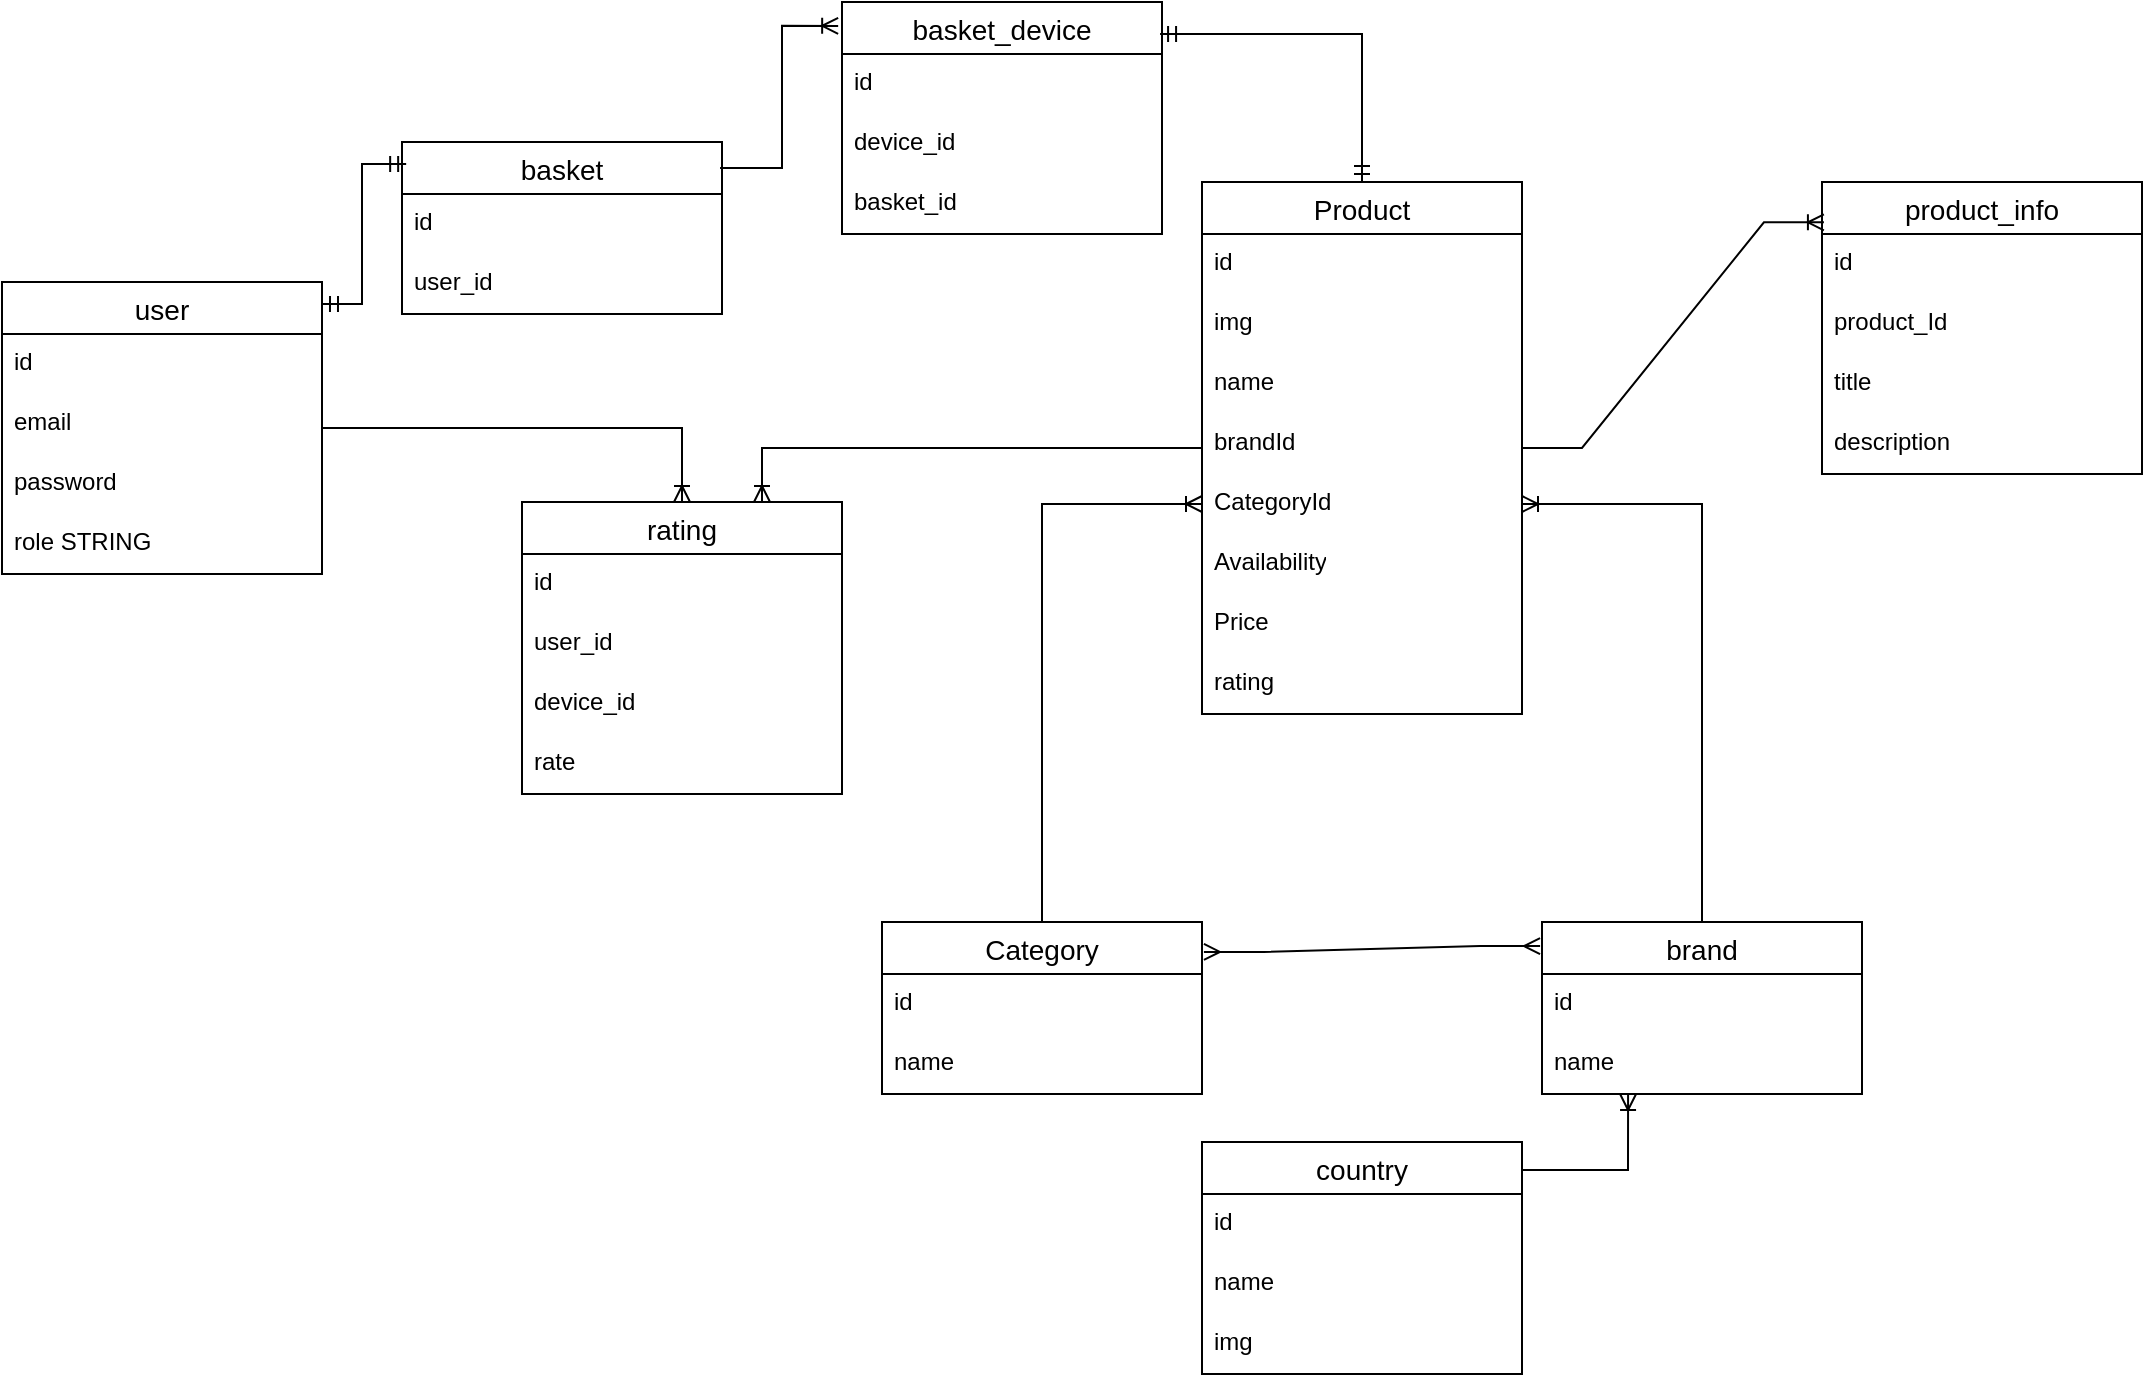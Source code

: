 <mxfile version="24.6.4" type="device">
  <diagram name="Page-1" id="e56a1550-8fbb-45ad-956c-1786394a9013">
    <mxGraphModel dx="1098" dy="820" grid="1" gridSize="10" guides="1" tooltips="1" connect="1" arrows="1" fold="1" page="1" pageScale="1" pageWidth="1100" pageHeight="850" background="none" math="0" shadow="0">
      <root>
        <mxCell id="0" />
        <mxCell id="1" parent="0" />
        <mxCell id="u2C4JE_ePyd39WpZM0g2-27" value="user" style="swimlane;fontStyle=0;childLayout=stackLayout;horizontal=1;startSize=26;horizontalStack=0;resizeParent=1;resizeParentMax=0;resizeLast=0;collapsible=1;marginBottom=0;align=center;fontSize=14;" parent="1" vertex="1">
          <mxGeometry x="380" y="310" width="160" height="146" as="geometry" />
        </mxCell>
        <mxCell id="u2C4JE_ePyd39WpZM0g2-28" value="id" style="text;strokeColor=none;fillColor=none;spacingLeft=4;spacingRight=4;overflow=hidden;rotatable=0;points=[[0,0.5],[1,0.5]];portConstraint=eastwest;fontSize=12;whiteSpace=wrap;html=1;" parent="u2C4JE_ePyd39WpZM0g2-27" vertex="1">
          <mxGeometry y="26" width="160" height="30" as="geometry" />
        </mxCell>
        <mxCell id="u2C4JE_ePyd39WpZM0g2-29" value="email" style="text;strokeColor=none;fillColor=none;spacingLeft=4;spacingRight=4;overflow=hidden;rotatable=0;points=[[0,0.5],[1,0.5]];portConstraint=eastwest;fontSize=12;whiteSpace=wrap;html=1;" parent="u2C4JE_ePyd39WpZM0g2-27" vertex="1">
          <mxGeometry y="56" width="160" height="30" as="geometry" />
        </mxCell>
        <mxCell id="u2C4JE_ePyd39WpZM0g2-30" value="password" style="text;strokeColor=none;fillColor=none;spacingLeft=4;spacingRight=4;overflow=hidden;rotatable=0;points=[[0,0.5],[1,0.5]];portConstraint=eastwest;fontSize=12;whiteSpace=wrap;html=1;" parent="u2C4JE_ePyd39WpZM0g2-27" vertex="1">
          <mxGeometry y="86" width="160" height="30" as="geometry" />
        </mxCell>
        <mxCell id="u2C4JE_ePyd39WpZM0g2-32" value="role STRING" style="text;strokeColor=none;fillColor=none;spacingLeft=4;spacingRight=4;overflow=hidden;rotatable=0;points=[[0,0.5],[1,0.5]];portConstraint=eastwest;fontSize=12;whiteSpace=wrap;html=1;" parent="u2C4JE_ePyd39WpZM0g2-27" vertex="1">
          <mxGeometry y="116" width="160" height="30" as="geometry" />
        </mxCell>
        <mxCell id="u2C4JE_ePyd39WpZM0g2-33" value="basket" style="swimlane;fontStyle=0;childLayout=stackLayout;horizontal=1;startSize=26;horizontalStack=0;resizeParent=1;resizeParentMax=0;resizeLast=0;collapsible=1;marginBottom=0;align=center;fontSize=14;" parent="1" vertex="1">
          <mxGeometry x="580" y="240" width="160" height="86" as="geometry" />
        </mxCell>
        <mxCell id="u2C4JE_ePyd39WpZM0g2-34" value="id" style="text;strokeColor=none;fillColor=none;spacingLeft=4;spacingRight=4;overflow=hidden;rotatable=0;points=[[0,0.5],[1,0.5]];portConstraint=eastwest;fontSize=12;whiteSpace=wrap;html=1;" parent="u2C4JE_ePyd39WpZM0g2-33" vertex="1">
          <mxGeometry y="26" width="160" height="30" as="geometry" />
        </mxCell>
        <mxCell id="u2C4JE_ePyd39WpZM0g2-35" value="user_id" style="text;strokeColor=none;fillColor=none;spacingLeft=4;spacingRight=4;overflow=hidden;rotatable=0;points=[[0,0.5],[1,0.5]];portConstraint=eastwest;fontSize=12;whiteSpace=wrap;html=1;" parent="u2C4JE_ePyd39WpZM0g2-33" vertex="1">
          <mxGeometry y="56" width="160" height="30" as="geometry" />
        </mxCell>
        <mxCell id="u2C4JE_ePyd39WpZM0g2-38" value="" style="edgeStyle=orthogonalEdgeStyle;fontSize=12;html=1;endArrow=ERmandOne;startArrow=ERmandOne;rounded=0;entryX=0.013;entryY=0.128;entryDx=0;entryDy=0;entryPerimeter=0;exitX=1;exitY=0.075;exitDx=0;exitDy=0;exitPerimeter=0;" parent="1" source="u2C4JE_ePyd39WpZM0g2-27" target="u2C4JE_ePyd39WpZM0g2-33" edge="1">
          <mxGeometry width="100" height="100" relative="1" as="geometry">
            <mxPoint x="420" y="463" as="sourcePoint" />
            <mxPoint x="520" y="363" as="targetPoint" />
          </mxGeometry>
        </mxCell>
        <mxCell id="u2C4JE_ePyd39WpZM0g2-39" value="Product" style="swimlane;fontStyle=0;childLayout=stackLayout;horizontal=1;startSize=26;horizontalStack=0;resizeParent=1;resizeParentMax=0;resizeLast=0;collapsible=1;marginBottom=0;align=center;fontSize=14;" parent="1" vertex="1">
          <mxGeometry x="980" y="260" width="160" height="266" as="geometry" />
        </mxCell>
        <mxCell id="u2C4JE_ePyd39WpZM0g2-40" value="id" style="text;strokeColor=none;fillColor=none;spacingLeft=4;spacingRight=4;overflow=hidden;rotatable=0;points=[[0,0.5],[1,0.5]];portConstraint=eastwest;fontSize=12;whiteSpace=wrap;html=1;" parent="u2C4JE_ePyd39WpZM0g2-39" vertex="1">
          <mxGeometry y="26" width="160" height="30" as="geometry" />
        </mxCell>
        <mxCell id="u2C4JE_ePyd39WpZM0g2-47" value="img" style="text;strokeColor=none;fillColor=none;spacingLeft=4;spacingRight=4;overflow=hidden;rotatable=0;points=[[0,0.5],[1,0.5]];portConstraint=eastwest;fontSize=12;whiteSpace=wrap;html=1;" parent="u2C4JE_ePyd39WpZM0g2-39" vertex="1">
          <mxGeometry y="56" width="160" height="30" as="geometry" />
        </mxCell>
        <mxCell id="u2C4JE_ePyd39WpZM0g2-41" value="name" style="text;strokeColor=none;fillColor=none;spacingLeft=4;spacingRight=4;overflow=hidden;rotatable=0;points=[[0,0.5],[1,0.5]];portConstraint=eastwest;fontSize=12;whiteSpace=wrap;html=1;" parent="u2C4JE_ePyd39WpZM0g2-39" vertex="1">
          <mxGeometry y="86" width="160" height="30" as="geometry" />
        </mxCell>
        <mxCell id="u2C4JE_ePyd39WpZM0g2-42" value="brandId" style="text;strokeColor=none;fillColor=none;spacingLeft=4;spacingRight=4;overflow=hidden;rotatable=0;points=[[0,0.5],[1,0.5]];portConstraint=eastwest;fontSize=12;whiteSpace=wrap;html=1;" parent="u2C4JE_ePyd39WpZM0g2-39" vertex="1">
          <mxGeometry y="116" width="160" height="30" as="geometry" />
        </mxCell>
        <mxCell id="u2C4JE_ePyd39WpZM0g2-57" value="CategoryId" style="text;strokeColor=none;fillColor=none;spacingLeft=4;spacingRight=4;overflow=hidden;rotatable=0;points=[[0,0.5],[1,0.5]];portConstraint=eastwest;fontSize=12;whiteSpace=wrap;html=1;" parent="u2C4JE_ePyd39WpZM0g2-39" vertex="1">
          <mxGeometry y="146" width="160" height="30" as="geometry" />
        </mxCell>
        <mxCell id="u2C4JE_ePyd39WpZM0g2-44" value="Availability" style="text;strokeColor=none;fillColor=none;spacingLeft=4;spacingRight=4;overflow=hidden;rotatable=0;points=[[0,0.5],[1,0.5]];portConstraint=eastwest;fontSize=12;whiteSpace=wrap;html=1;" parent="u2C4JE_ePyd39WpZM0g2-39" vertex="1">
          <mxGeometry y="176" width="160" height="30" as="geometry" />
        </mxCell>
        <mxCell id="u2C4JE_ePyd39WpZM0g2-46" value="Price" style="text;strokeColor=none;fillColor=none;spacingLeft=4;spacingRight=4;overflow=hidden;rotatable=0;points=[[0,0.5],[1,0.5]];portConstraint=eastwest;fontSize=12;whiteSpace=wrap;html=1;" parent="u2C4JE_ePyd39WpZM0g2-39" vertex="1">
          <mxGeometry y="206" width="160" height="30" as="geometry" />
        </mxCell>
        <mxCell id="u2C4JE_ePyd39WpZM0g2-80" value="rating" style="text;strokeColor=none;fillColor=none;spacingLeft=4;spacingRight=4;overflow=hidden;rotatable=0;points=[[0,0.5],[1,0.5]];portConstraint=eastwest;fontSize=12;whiteSpace=wrap;html=1;" parent="u2C4JE_ePyd39WpZM0g2-39" vertex="1">
          <mxGeometry y="236" width="160" height="30" as="geometry" />
        </mxCell>
        <mxCell id="u2C4JE_ePyd39WpZM0g2-48" value="Category" style="swimlane;fontStyle=0;childLayout=stackLayout;horizontal=1;startSize=26;horizontalStack=0;resizeParent=1;resizeParentMax=0;resizeLast=0;collapsible=1;marginBottom=0;align=center;fontSize=14;" parent="1" vertex="1">
          <mxGeometry x="820" y="630" width="160" height="86" as="geometry" />
        </mxCell>
        <mxCell id="u2C4JE_ePyd39WpZM0g2-61" value="id" style="text;strokeColor=none;fillColor=none;spacingLeft=4;spacingRight=4;overflow=hidden;rotatable=0;points=[[0,0.5],[1,0.5]];portConstraint=eastwest;fontSize=12;whiteSpace=wrap;html=1;" parent="u2C4JE_ePyd39WpZM0g2-48" vertex="1">
          <mxGeometry y="26" width="160" height="30" as="geometry" />
        </mxCell>
        <mxCell id="u2C4JE_ePyd39WpZM0g2-66" value="name" style="text;strokeColor=none;fillColor=none;spacingLeft=4;spacingRight=4;overflow=hidden;rotatable=0;points=[[0,0.5],[1,0.5]];portConstraint=eastwest;fontSize=12;whiteSpace=wrap;html=1;" parent="u2C4JE_ePyd39WpZM0g2-48" vertex="1">
          <mxGeometry y="56" width="160" height="30" as="geometry" />
        </mxCell>
        <mxCell id="u2C4JE_ePyd39WpZM0g2-52" value="brand" style="swimlane;fontStyle=0;childLayout=stackLayout;horizontal=1;startSize=26;horizontalStack=0;resizeParent=1;resizeParentMax=0;resizeLast=0;collapsible=1;marginBottom=0;align=center;fontSize=14;" parent="1" vertex="1">
          <mxGeometry x="1150" y="630" width="160" height="86" as="geometry" />
        </mxCell>
        <mxCell id="u2C4JE_ePyd39WpZM0g2-53" value="id" style="text;strokeColor=none;fillColor=none;spacingLeft=4;spacingRight=4;overflow=hidden;rotatable=0;points=[[0,0.5],[1,0.5]];portConstraint=eastwest;fontSize=12;whiteSpace=wrap;html=1;" parent="u2C4JE_ePyd39WpZM0g2-52" vertex="1">
          <mxGeometry y="26" width="160" height="30" as="geometry" />
        </mxCell>
        <mxCell id="u2C4JE_ePyd39WpZM0g2-54" value="name" style="text;strokeColor=none;fillColor=none;spacingLeft=4;spacingRight=4;overflow=hidden;rotatable=0;points=[[0,0.5],[1,0.5]];portConstraint=eastwest;fontSize=12;whiteSpace=wrap;html=1;" parent="u2C4JE_ePyd39WpZM0g2-52" vertex="1">
          <mxGeometry y="56" width="160" height="30" as="geometry" />
        </mxCell>
        <mxCell id="u2C4JE_ePyd39WpZM0g2-64" value="" style="edgeStyle=orthogonalEdgeStyle;fontSize=12;html=1;endArrow=ERoneToMany;rounded=0;entryX=0;entryY=0.5;entryDx=0;entryDy=0;exitX=0.5;exitY=0;exitDx=0;exitDy=0;" parent="1" source="u2C4JE_ePyd39WpZM0g2-48" target="u2C4JE_ePyd39WpZM0g2-57" edge="1">
          <mxGeometry width="100" height="100" relative="1" as="geometry">
            <mxPoint x="820" y="573" as="sourcePoint" />
            <mxPoint x="900" y="460" as="targetPoint" />
          </mxGeometry>
        </mxCell>
        <mxCell id="u2C4JE_ePyd39WpZM0g2-65" value="" style="edgeStyle=orthogonalEdgeStyle;fontSize=12;html=1;endArrow=ERoneToMany;rounded=0;exitX=0.5;exitY=0;exitDx=0;exitDy=0;entryX=1;entryY=0.5;entryDx=0;entryDy=0;" parent="1" source="u2C4JE_ePyd39WpZM0g2-52" target="u2C4JE_ePyd39WpZM0g2-57" edge="1">
          <mxGeometry width="100" height="100" relative="1" as="geometry">
            <mxPoint x="1140" y="600" as="sourcePoint" />
            <mxPoint x="1240" y="500" as="targetPoint" />
          </mxGeometry>
        </mxCell>
        <mxCell id="u2C4JE_ePyd39WpZM0g2-67" value="" style="edgeStyle=entityRelationEdgeStyle;fontSize=12;html=1;endArrow=ERmany;startArrow=ERmany;rounded=0;exitX=1.006;exitY=0.174;exitDx=0;exitDy=0;exitPerimeter=0;entryX=-0.006;entryY=0.14;entryDx=0;entryDy=0;entryPerimeter=0;" parent="1" source="u2C4JE_ePyd39WpZM0g2-48" target="u2C4JE_ePyd39WpZM0g2-52" edge="1">
          <mxGeometry width="100" height="100" relative="1" as="geometry">
            <mxPoint x="1000" y="660" as="sourcePoint" />
            <mxPoint x="1100" y="560" as="targetPoint" />
          </mxGeometry>
        </mxCell>
        <mxCell id="u2C4JE_ePyd39WpZM0g2-68" value="product_info" style="swimlane;fontStyle=0;childLayout=stackLayout;horizontal=1;startSize=26;horizontalStack=0;resizeParent=1;resizeParentMax=0;resizeLast=0;collapsible=1;marginBottom=0;align=center;fontSize=14;" parent="1" vertex="1">
          <mxGeometry x="1290" y="260" width="160" height="146" as="geometry" />
        </mxCell>
        <mxCell id="u2C4JE_ePyd39WpZM0g2-69" value="id" style="text;strokeColor=none;fillColor=none;spacingLeft=4;spacingRight=4;overflow=hidden;rotatable=0;points=[[0,0.5],[1,0.5]];portConstraint=eastwest;fontSize=12;whiteSpace=wrap;html=1;" parent="u2C4JE_ePyd39WpZM0g2-68" vertex="1">
          <mxGeometry y="26" width="160" height="30" as="geometry" />
        </mxCell>
        <mxCell id="u2C4JE_ePyd39WpZM0g2-70" value="product_Id" style="text;strokeColor=none;fillColor=none;spacingLeft=4;spacingRight=4;overflow=hidden;rotatable=0;points=[[0,0.5],[1,0.5]];portConstraint=eastwest;fontSize=12;whiteSpace=wrap;html=1;" parent="u2C4JE_ePyd39WpZM0g2-68" vertex="1">
          <mxGeometry y="56" width="160" height="30" as="geometry" />
        </mxCell>
        <mxCell id="u2C4JE_ePyd39WpZM0g2-71" value="title" style="text;strokeColor=none;fillColor=none;spacingLeft=4;spacingRight=4;overflow=hidden;rotatable=0;points=[[0,0.5],[1,0.5]];portConstraint=eastwest;fontSize=12;whiteSpace=wrap;html=1;" parent="u2C4JE_ePyd39WpZM0g2-68" vertex="1">
          <mxGeometry y="86" width="160" height="30" as="geometry" />
        </mxCell>
        <mxCell id="u2C4JE_ePyd39WpZM0g2-73" value="description" style="text;strokeColor=none;fillColor=none;spacingLeft=4;spacingRight=4;overflow=hidden;rotatable=0;points=[[0,0.5],[1,0.5]];portConstraint=eastwest;fontSize=12;whiteSpace=wrap;html=1;" parent="u2C4JE_ePyd39WpZM0g2-68" vertex="1">
          <mxGeometry y="116" width="160" height="30" as="geometry" />
        </mxCell>
        <mxCell id="u2C4JE_ePyd39WpZM0g2-72" value="" style="edgeStyle=entityRelationEdgeStyle;fontSize=12;html=1;endArrow=ERoneToMany;rounded=0;entryX=0.006;entryY=0.138;entryDx=0;entryDy=0;entryPerimeter=0;" parent="1" source="u2C4JE_ePyd39WpZM0g2-39" target="u2C4JE_ePyd39WpZM0g2-68" edge="1">
          <mxGeometry width="100" height="100" relative="1" as="geometry">
            <mxPoint x="1200" y="420" as="sourcePoint" />
            <mxPoint x="1300" y="320" as="targetPoint" />
          </mxGeometry>
        </mxCell>
        <mxCell id="u2C4JE_ePyd39WpZM0g2-74" value="basket_device" style="swimlane;fontStyle=0;childLayout=stackLayout;horizontal=1;startSize=26;horizontalStack=0;resizeParent=1;resizeParentMax=0;resizeLast=0;collapsible=1;marginBottom=0;align=center;fontSize=14;" parent="1" vertex="1">
          <mxGeometry x="800" y="170" width="160" height="116" as="geometry" />
        </mxCell>
        <mxCell id="u2C4JE_ePyd39WpZM0g2-75" value="id" style="text;strokeColor=none;fillColor=none;spacingLeft=4;spacingRight=4;overflow=hidden;rotatable=0;points=[[0,0.5],[1,0.5]];portConstraint=eastwest;fontSize=12;whiteSpace=wrap;html=1;" parent="u2C4JE_ePyd39WpZM0g2-74" vertex="1">
          <mxGeometry y="26" width="160" height="30" as="geometry" />
        </mxCell>
        <mxCell id="u2C4JE_ePyd39WpZM0g2-76" value="device_id" style="text;strokeColor=none;fillColor=none;spacingLeft=4;spacingRight=4;overflow=hidden;rotatable=0;points=[[0,0.5],[1,0.5]];portConstraint=eastwest;fontSize=12;whiteSpace=wrap;html=1;" parent="u2C4JE_ePyd39WpZM0g2-74" vertex="1">
          <mxGeometry y="56" width="160" height="30" as="geometry" />
        </mxCell>
        <mxCell id="u2C4JE_ePyd39WpZM0g2-77" value="basket_id" style="text;strokeColor=none;fillColor=none;spacingLeft=4;spacingRight=4;overflow=hidden;rotatable=0;points=[[0,0.5],[1,0.5]];portConstraint=eastwest;fontSize=12;whiteSpace=wrap;html=1;" parent="u2C4JE_ePyd39WpZM0g2-74" vertex="1">
          <mxGeometry y="86" width="160" height="30" as="geometry" />
        </mxCell>
        <mxCell id="u2C4JE_ePyd39WpZM0g2-78" value="" style="edgeStyle=orthogonalEdgeStyle;fontSize=12;html=1;endArrow=ERoneToMany;rounded=0;exitX=0.994;exitY=0.151;exitDx=0;exitDy=0;exitPerimeter=0;entryX=-0.012;entryY=0.103;entryDx=0;entryDy=0;entryPerimeter=0;" parent="1" source="u2C4JE_ePyd39WpZM0g2-33" target="u2C4JE_ePyd39WpZM0g2-74" edge="1">
          <mxGeometry width="100" height="100" relative="1" as="geometry">
            <mxPoint x="640" y="276" as="sourcePoint" />
            <mxPoint x="740" y="176" as="targetPoint" />
          </mxGeometry>
        </mxCell>
        <mxCell id="u2C4JE_ePyd39WpZM0g2-79" value="" style="edgeStyle=orthogonalEdgeStyle;fontSize=12;html=1;endArrow=ERmandOne;startArrow=ERmandOne;rounded=0;exitX=0.994;exitY=0.138;exitDx=0;exitDy=0;exitPerimeter=0;entryX=0.5;entryY=0;entryDx=0;entryDy=0;" parent="1" source="u2C4JE_ePyd39WpZM0g2-74" target="u2C4JE_ePyd39WpZM0g2-39" edge="1">
          <mxGeometry width="100" height="100" relative="1" as="geometry">
            <mxPoint x="940" y="220" as="sourcePoint" />
            <mxPoint x="1040" y="120" as="targetPoint" />
          </mxGeometry>
        </mxCell>
        <mxCell id="u2C4JE_ePyd39WpZM0g2-81" value="rating" style="swimlane;fontStyle=0;childLayout=stackLayout;horizontal=1;startSize=26;horizontalStack=0;resizeParent=1;resizeParentMax=0;resizeLast=0;collapsible=1;marginBottom=0;align=center;fontSize=14;" parent="1" vertex="1">
          <mxGeometry x="640" y="420" width="160" height="146" as="geometry" />
        </mxCell>
        <mxCell id="u2C4JE_ePyd39WpZM0g2-82" value="id" style="text;strokeColor=none;fillColor=none;spacingLeft=4;spacingRight=4;overflow=hidden;rotatable=0;points=[[0,0.5],[1,0.5]];portConstraint=eastwest;fontSize=12;whiteSpace=wrap;html=1;" parent="u2C4JE_ePyd39WpZM0g2-81" vertex="1">
          <mxGeometry y="26" width="160" height="30" as="geometry" />
        </mxCell>
        <mxCell id="u2C4JE_ePyd39WpZM0g2-83" value="user_id" style="text;strokeColor=none;fillColor=none;spacingLeft=4;spacingRight=4;overflow=hidden;rotatable=0;points=[[0,0.5],[1,0.5]];portConstraint=eastwest;fontSize=12;whiteSpace=wrap;html=1;" parent="u2C4JE_ePyd39WpZM0g2-81" vertex="1">
          <mxGeometry y="56" width="160" height="30" as="geometry" />
        </mxCell>
        <mxCell id="u2C4JE_ePyd39WpZM0g2-86" value="device_id" style="text;strokeColor=none;fillColor=none;spacingLeft=4;spacingRight=4;overflow=hidden;rotatable=0;points=[[0,0.5],[1,0.5]];portConstraint=eastwest;fontSize=12;whiteSpace=wrap;html=1;" parent="u2C4JE_ePyd39WpZM0g2-81" vertex="1">
          <mxGeometry y="86" width="160" height="30" as="geometry" />
        </mxCell>
        <mxCell id="u2C4JE_ePyd39WpZM0g2-84" value="rate" style="text;strokeColor=none;fillColor=none;spacingLeft=4;spacingRight=4;overflow=hidden;rotatable=0;points=[[0,0.5],[1,0.5]];portConstraint=eastwest;fontSize=12;whiteSpace=wrap;html=1;" parent="u2C4JE_ePyd39WpZM0g2-81" vertex="1">
          <mxGeometry y="116" width="160" height="30" as="geometry" />
        </mxCell>
        <mxCell id="u2C4JE_ePyd39WpZM0g2-89" value="" style="edgeStyle=orthogonalEdgeStyle;fontSize=12;html=1;endArrow=ERoneToMany;rounded=0;entryX=0.5;entryY=0;entryDx=0;entryDy=0;" parent="1" source="u2C4JE_ePyd39WpZM0g2-27" target="u2C4JE_ePyd39WpZM0g2-81" edge="1">
          <mxGeometry width="100" height="100" relative="1" as="geometry">
            <mxPoint x="550" y="400" as="sourcePoint" />
            <mxPoint x="840" y="510" as="targetPoint" />
          </mxGeometry>
        </mxCell>
        <mxCell id="u2C4JE_ePyd39WpZM0g2-90" value="" style="edgeStyle=orthogonalEdgeStyle;fontSize=12;html=1;endArrow=ERoneToMany;rounded=0;entryX=0.75;entryY=0;entryDx=0;entryDy=0;" parent="1" source="u2C4JE_ePyd39WpZM0g2-39" target="u2C4JE_ePyd39WpZM0g2-81" edge="1">
          <mxGeometry width="100" height="100" relative="1" as="geometry">
            <mxPoint x="770" y="570" as="sourcePoint" />
            <mxPoint x="870" y="470" as="targetPoint" />
          </mxGeometry>
        </mxCell>
        <mxCell id="u2C4JE_ePyd39WpZM0g2-91" value="country" style="swimlane;fontStyle=0;childLayout=stackLayout;horizontal=1;startSize=26;horizontalStack=0;resizeParent=1;resizeParentMax=0;resizeLast=0;collapsible=1;marginBottom=0;align=center;fontSize=14;" parent="1" vertex="1">
          <mxGeometry x="980" y="740" width="160" height="116" as="geometry" />
        </mxCell>
        <mxCell id="u2C4JE_ePyd39WpZM0g2-92" value="id" style="text;strokeColor=none;fillColor=none;spacingLeft=4;spacingRight=4;overflow=hidden;rotatable=0;points=[[0,0.5],[1,0.5]];portConstraint=eastwest;fontSize=12;whiteSpace=wrap;html=1;" parent="u2C4JE_ePyd39WpZM0g2-91" vertex="1">
          <mxGeometry y="26" width="160" height="30" as="geometry" />
        </mxCell>
        <mxCell id="u2C4JE_ePyd39WpZM0g2-93" value="name" style="text;strokeColor=none;fillColor=none;spacingLeft=4;spacingRight=4;overflow=hidden;rotatable=0;points=[[0,0.5],[1,0.5]];portConstraint=eastwest;fontSize=12;whiteSpace=wrap;html=1;" parent="u2C4JE_ePyd39WpZM0g2-91" vertex="1">
          <mxGeometry y="56" width="160" height="30" as="geometry" />
        </mxCell>
        <mxCell id="u2C4JE_ePyd39WpZM0g2-94" value="img" style="text;strokeColor=none;fillColor=none;spacingLeft=4;spacingRight=4;overflow=hidden;rotatable=0;points=[[0,0.5],[1,0.5]];portConstraint=eastwest;fontSize=12;whiteSpace=wrap;html=1;" parent="u2C4JE_ePyd39WpZM0g2-91" vertex="1">
          <mxGeometry y="86" width="160" height="30" as="geometry" />
        </mxCell>
        <mxCell id="u2C4JE_ePyd39WpZM0g2-97" value="" style="fontSize=12;html=1;endArrow=ERoneToMany;rounded=0;exitX=1;exitY=0.121;exitDx=0;exitDy=0;exitPerimeter=0;entryX=0.269;entryY=1;entryDx=0;entryDy=0;entryPerimeter=0;" parent="1" source="u2C4JE_ePyd39WpZM0g2-91" target="u2C4JE_ePyd39WpZM0g2-54" edge="1">
          <mxGeometry width="100" height="100" relative="1" as="geometry">
            <mxPoint x="1170" y="880" as="sourcePoint" />
            <mxPoint x="1200" y="710" as="targetPoint" />
            <Array as="points">
              <mxPoint x="1193" y="754" />
            </Array>
          </mxGeometry>
        </mxCell>
      </root>
    </mxGraphModel>
  </diagram>
</mxfile>

